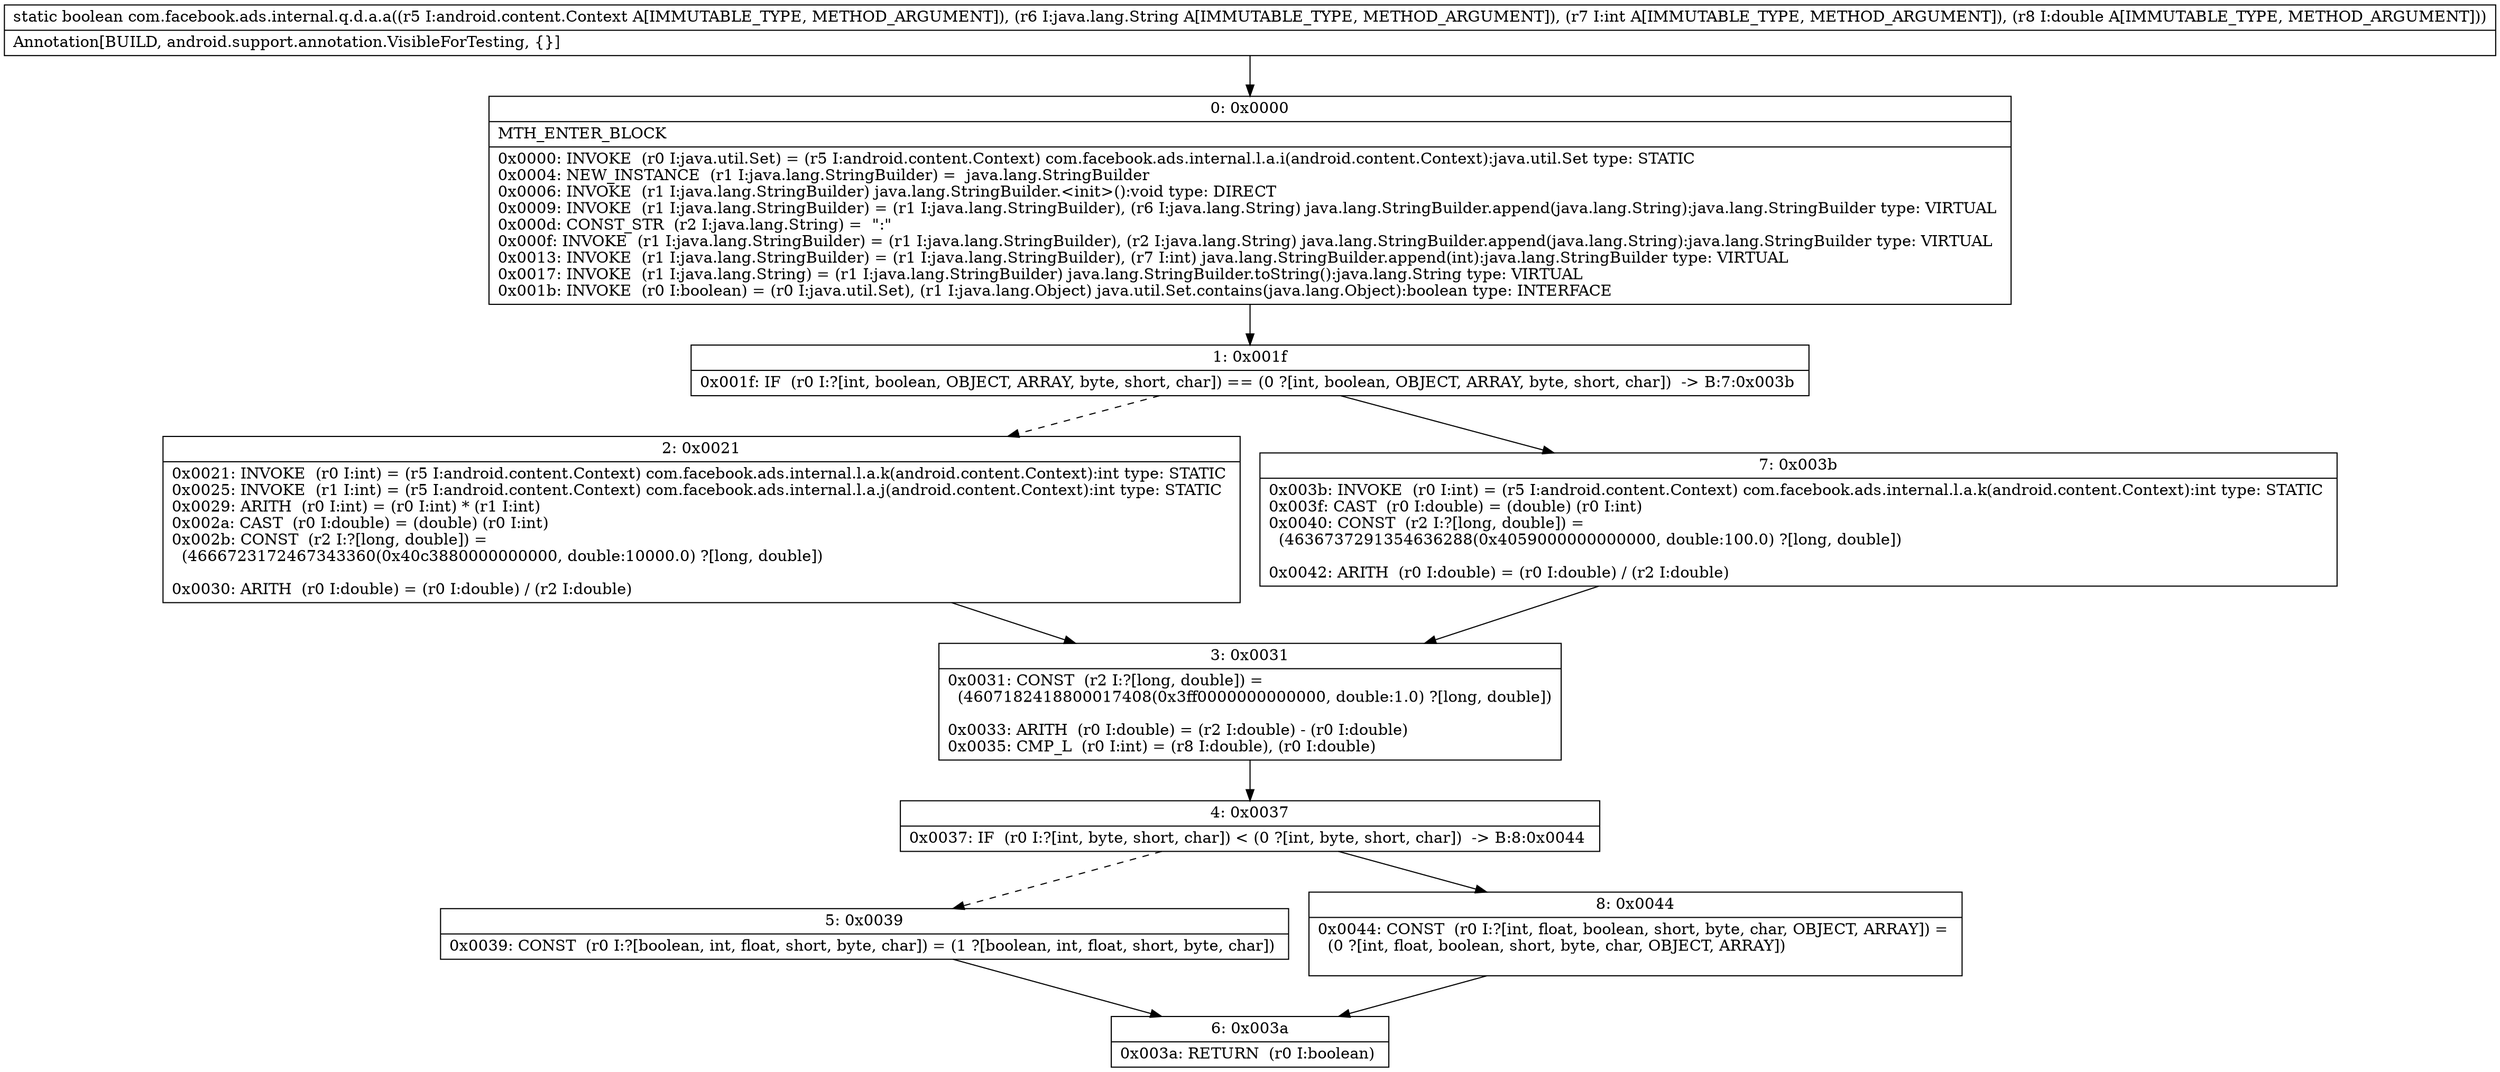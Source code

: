 digraph "CFG forcom.facebook.ads.internal.q.d.a.a(Landroid\/content\/Context;Ljava\/lang\/String;ID)Z" {
Node_0 [shape=record,label="{0\:\ 0x0000|MTH_ENTER_BLOCK\l|0x0000: INVOKE  (r0 I:java.util.Set) = (r5 I:android.content.Context) com.facebook.ads.internal.l.a.i(android.content.Context):java.util.Set type: STATIC \l0x0004: NEW_INSTANCE  (r1 I:java.lang.StringBuilder) =  java.lang.StringBuilder \l0x0006: INVOKE  (r1 I:java.lang.StringBuilder) java.lang.StringBuilder.\<init\>():void type: DIRECT \l0x0009: INVOKE  (r1 I:java.lang.StringBuilder) = (r1 I:java.lang.StringBuilder), (r6 I:java.lang.String) java.lang.StringBuilder.append(java.lang.String):java.lang.StringBuilder type: VIRTUAL \l0x000d: CONST_STR  (r2 I:java.lang.String) =  \":\" \l0x000f: INVOKE  (r1 I:java.lang.StringBuilder) = (r1 I:java.lang.StringBuilder), (r2 I:java.lang.String) java.lang.StringBuilder.append(java.lang.String):java.lang.StringBuilder type: VIRTUAL \l0x0013: INVOKE  (r1 I:java.lang.StringBuilder) = (r1 I:java.lang.StringBuilder), (r7 I:int) java.lang.StringBuilder.append(int):java.lang.StringBuilder type: VIRTUAL \l0x0017: INVOKE  (r1 I:java.lang.String) = (r1 I:java.lang.StringBuilder) java.lang.StringBuilder.toString():java.lang.String type: VIRTUAL \l0x001b: INVOKE  (r0 I:boolean) = (r0 I:java.util.Set), (r1 I:java.lang.Object) java.util.Set.contains(java.lang.Object):boolean type: INTERFACE \l}"];
Node_1 [shape=record,label="{1\:\ 0x001f|0x001f: IF  (r0 I:?[int, boolean, OBJECT, ARRAY, byte, short, char]) == (0 ?[int, boolean, OBJECT, ARRAY, byte, short, char])  \-\> B:7:0x003b \l}"];
Node_2 [shape=record,label="{2\:\ 0x0021|0x0021: INVOKE  (r0 I:int) = (r5 I:android.content.Context) com.facebook.ads.internal.l.a.k(android.content.Context):int type: STATIC \l0x0025: INVOKE  (r1 I:int) = (r5 I:android.content.Context) com.facebook.ads.internal.l.a.j(android.content.Context):int type: STATIC \l0x0029: ARITH  (r0 I:int) = (r0 I:int) * (r1 I:int) \l0x002a: CAST  (r0 I:double) = (double) (r0 I:int) \l0x002b: CONST  (r2 I:?[long, double]) = \l  (4666723172467343360(0x40c3880000000000, double:10000.0) ?[long, double])\l \l0x0030: ARITH  (r0 I:double) = (r0 I:double) \/ (r2 I:double) \l}"];
Node_3 [shape=record,label="{3\:\ 0x0031|0x0031: CONST  (r2 I:?[long, double]) = \l  (4607182418800017408(0x3ff0000000000000, double:1.0) ?[long, double])\l \l0x0033: ARITH  (r0 I:double) = (r2 I:double) \- (r0 I:double) \l0x0035: CMP_L  (r0 I:int) = (r8 I:double), (r0 I:double) \l}"];
Node_4 [shape=record,label="{4\:\ 0x0037|0x0037: IF  (r0 I:?[int, byte, short, char]) \< (0 ?[int, byte, short, char])  \-\> B:8:0x0044 \l}"];
Node_5 [shape=record,label="{5\:\ 0x0039|0x0039: CONST  (r0 I:?[boolean, int, float, short, byte, char]) = (1 ?[boolean, int, float, short, byte, char]) \l}"];
Node_6 [shape=record,label="{6\:\ 0x003a|0x003a: RETURN  (r0 I:boolean) \l}"];
Node_7 [shape=record,label="{7\:\ 0x003b|0x003b: INVOKE  (r0 I:int) = (r5 I:android.content.Context) com.facebook.ads.internal.l.a.k(android.content.Context):int type: STATIC \l0x003f: CAST  (r0 I:double) = (double) (r0 I:int) \l0x0040: CONST  (r2 I:?[long, double]) = \l  (4636737291354636288(0x4059000000000000, double:100.0) ?[long, double])\l \l0x0042: ARITH  (r0 I:double) = (r0 I:double) \/ (r2 I:double) \l}"];
Node_8 [shape=record,label="{8\:\ 0x0044|0x0044: CONST  (r0 I:?[int, float, boolean, short, byte, char, OBJECT, ARRAY]) = \l  (0 ?[int, float, boolean, short, byte, char, OBJECT, ARRAY])\l \l}"];
MethodNode[shape=record,label="{static boolean com.facebook.ads.internal.q.d.a.a((r5 I:android.content.Context A[IMMUTABLE_TYPE, METHOD_ARGUMENT]), (r6 I:java.lang.String A[IMMUTABLE_TYPE, METHOD_ARGUMENT]), (r7 I:int A[IMMUTABLE_TYPE, METHOD_ARGUMENT]), (r8 I:double A[IMMUTABLE_TYPE, METHOD_ARGUMENT]))  | Annotation[BUILD, android.support.annotation.VisibleForTesting, \{\}]\l}"];
MethodNode -> Node_0;
Node_0 -> Node_1;
Node_1 -> Node_2[style=dashed];
Node_1 -> Node_7;
Node_2 -> Node_3;
Node_3 -> Node_4;
Node_4 -> Node_5[style=dashed];
Node_4 -> Node_8;
Node_5 -> Node_6;
Node_7 -> Node_3;
Node_8 -> Node_6;
}

